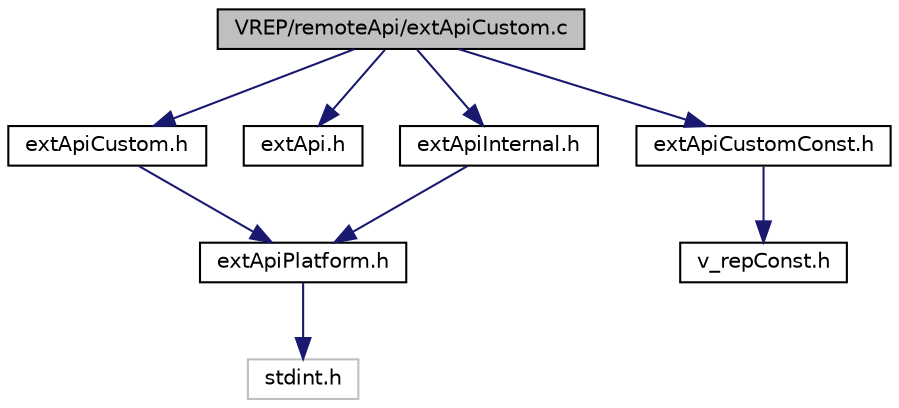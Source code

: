 digraph "VREP/remoteApi/extApiCustom.c"
{
  edge [fontname="Helvetica",fontsize="10",labelfontname="Helvetica",labelfontsize="10"];
  node [fontname="Helvetica",fontsize="10",shape=record];
  Node1 [label="VREP/remoteApi/extApiCustom.c",height=0.2,width=0.4,color="black", fillcolor="grey75", style="filled" fontcolor="black"];
  Node1 -> Node2 [color="midnightblue",fontsize="10",style="solid",fontname="Helvetica"];
  Node2 [label="extApiCustom.h",height=0.2,width=0.4,color="black", fillcolor="white", style="filled",URL="$ext_api_custom_8h.html"];
  Node2 -> Node3 [color="midnightblue",fontsize="10",style="solid",fontname="Helvetica"];
  Node3 [label="extApiPlatform.h",height=0.2,width=0.4,color="black", fillcolor="white", style="filled",URL="$ext_api_platform_8h.html"];
  Node3 -> Node4 [color="midnightblue",fontsize="10",style="solid",fontname="Helvetica"];
  Node4 [label="stdint.h",height=0.2,width=0.4,color="grey75", fillcolor="white", style="filled"];
  Node1 -> Node5 [color="midnightblue",fontsize="10",style="solid",fontname="Helvetica"];
  Node5 [label="extApi.h",height=0.2,width=0.4,color="black", fillcolor="white", style="filled",URL="$ext_api_8h.html"];
  Node1 -> Node6 [color="midnightblue",fontsize="10",style="solid",fontname="Helvetica"];
  Node6 [label="extApiInternal.h",height=0.2,width=0.4,color="black", fillcolor="white", style="filled",URL="$ext_api_internal_8h.html"];
  Node6 -> Node3 [color="midnightblue",fontsize="10",style="solid",fontname="Helvetica"];
  Node1 -> Node7 [color="midnightblue",fontsize="10",style="solid",fontname="Helvetica"];
  Node7 [label="extApiCustomConst.h",height=0.2,width=0.4,color="black", fillcolor="white", style="filled",URL="$ext_api_custom_const_8h.html"];
  Node7 -> Node8 [color="midnightblue",fontsize="10",style="solid",fontname="Helvetica"];
  Node8 [label="v_repConst.h",height=0.2,width=0.4,color="black", fillcolor="white", style="filled",URL="$v__rep_const_8h.html"];
}
